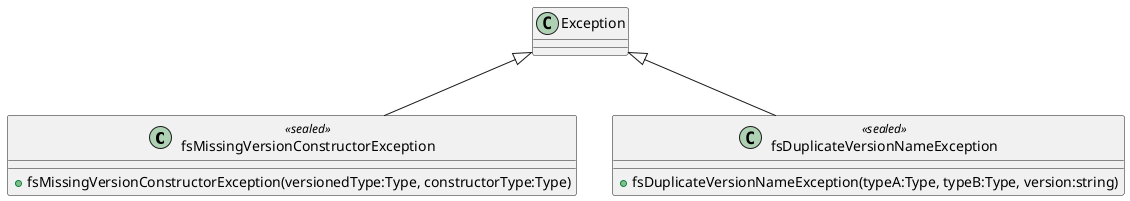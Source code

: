 @startuml
class fsMissingVersionConstructorException <<sealed>> {
    + fsMissingVersionConstructorException(versionedType:Type, constructorType:Type)
}
class fsDuplicateVersionNameException <<sealed>> {
    + fsDuplicateVersionNameException(typeA:Type, typeB:Type, version:string)
}
Exception <|-- fsMissingVersionConstructorException
Exception <|-- fsDuplicateVersionNameException
@enduml

